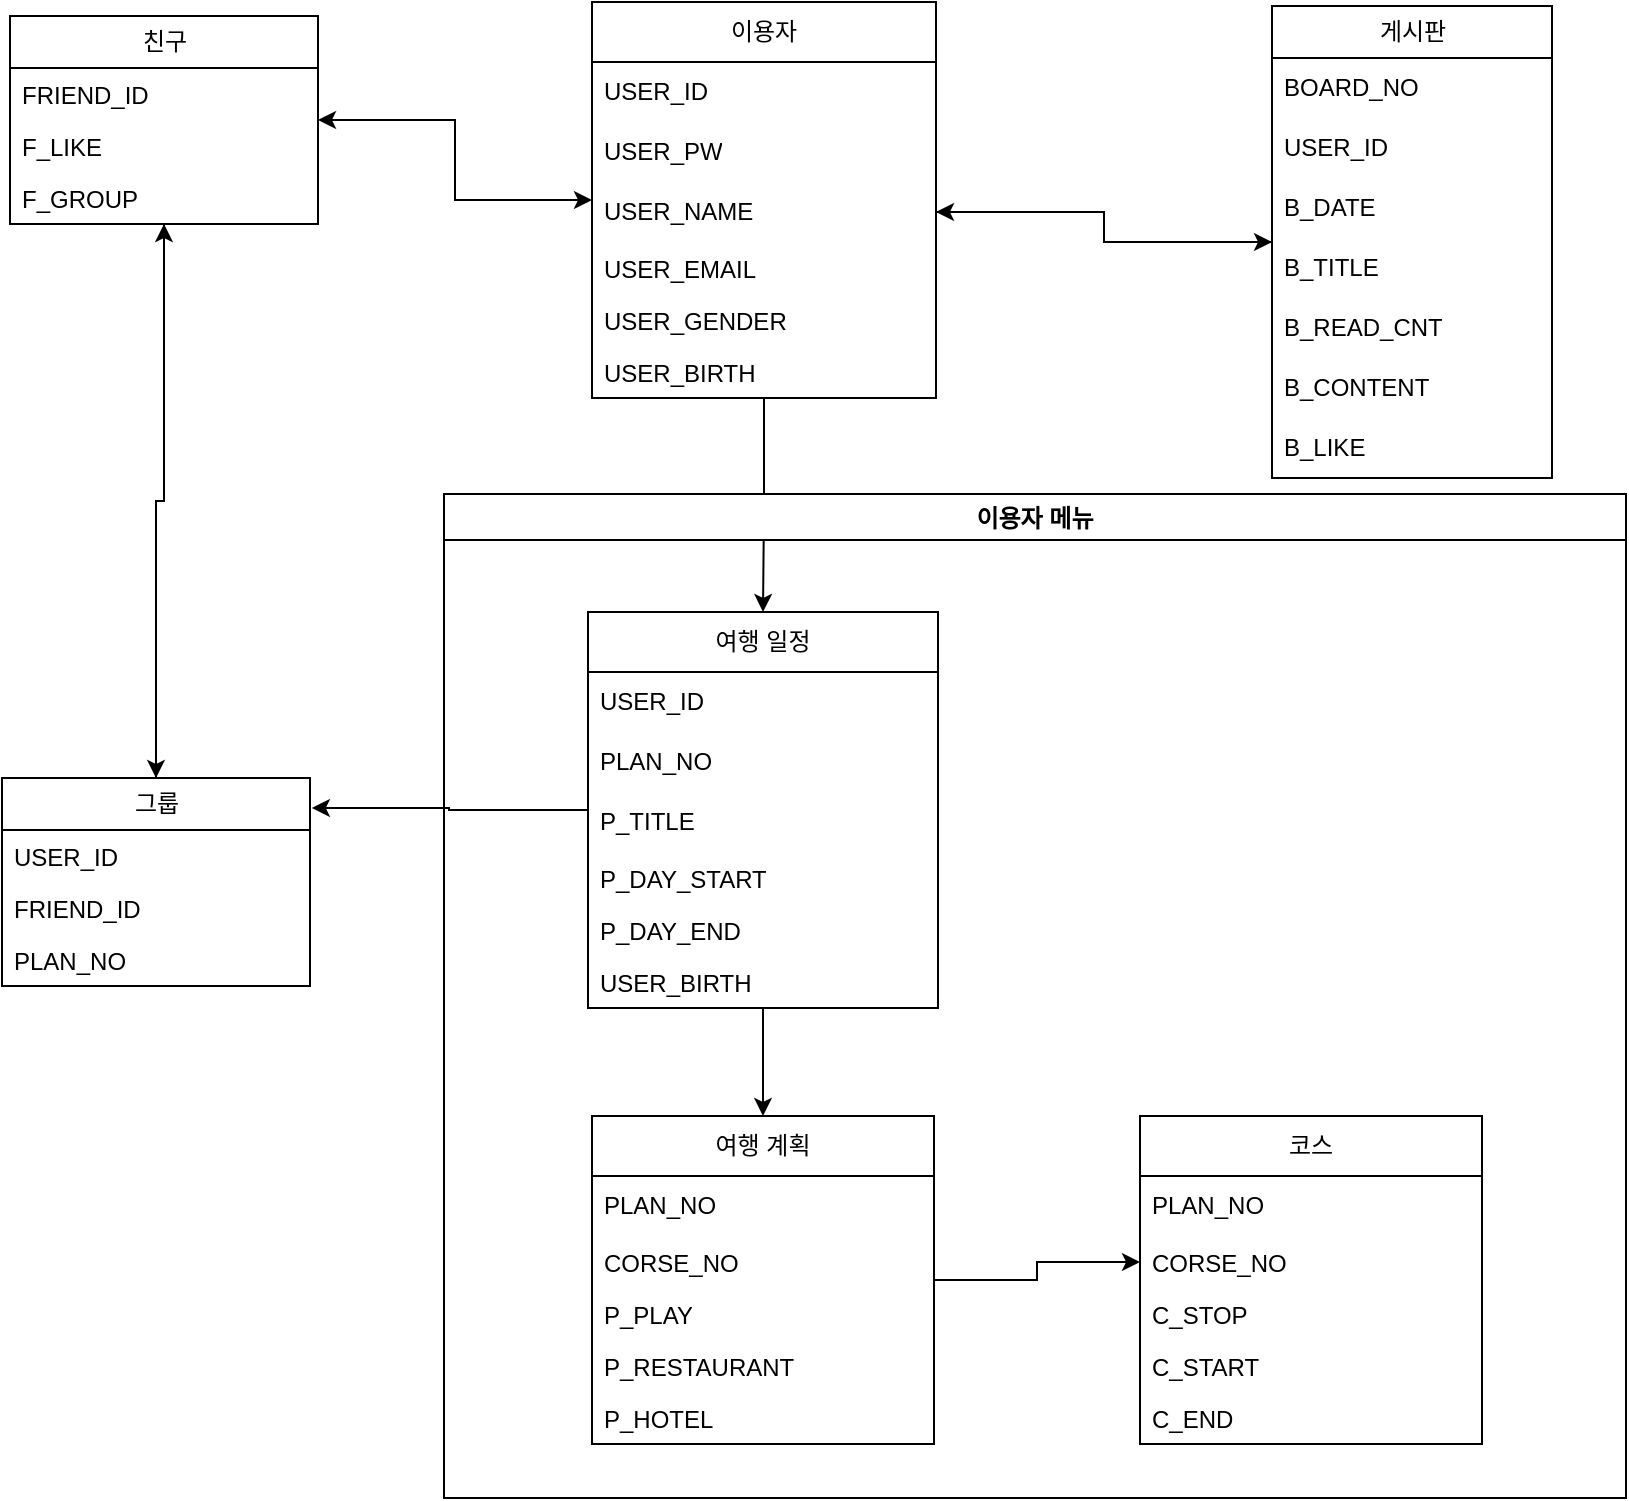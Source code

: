 <mxfile version="21.3.2" type="device">
  <diagram name="페이지-1" id="5GcX1QAPlQdKhKyqciT8">
    <mxGraphModel dx="3514" dy="1131" grid="0" gridSize="10" guides="1" tooltips="1" connect="1" arrows="1" fold="1" page="0" pageScale="1" pageWidth="827" pageHeight="1169" math="0" shadow="0">
      <root>
        <mxCell id="0" />
        <mxCell id="1" parent="0" />
        <mxCell id="u2NuUtkXynnGoaU27qyS-22" value="" style="edgeStyle=orthogonalEdgeStyle;rounded=0;orthogonalLoop=1;jettySize=auto;html=1;" edge="1" parent="1" source="NpbJw52VbEhpcGnIoGUY-5" target="u2NuUtkXynnGoaU27qyS-15">
          <mxGeometry relative="1" as="geometry" />
        </mxCell>
        <mxCell id="NpbJw52VbEhpcGnIoGUY-5" value="이용자" style="swimlane;fontStyle=0;childLayout=stackLayout;horizontal=1;startSize=30;horizontalStack=0;resizeParent=1;resizeParentMax=0;resizeLast=0;collapsible=1;marginBottom=0;whiteSpace=wrap;html=1;" parent="1" vertex="1">
          <mxGeometry x="-678" y="50" width="172" height="198" as="geometry" />
        </mxCell>
        <mxCell id="NpbJw52VbEhpcGnIoGUY-6" value="USER_ID" style="text;strokeColor=none;fillColor=none;align=left;verticalAlign=middle;spacingLeft=4;spacingRight=4;overflow=hidden;points=[[0,0.5],[1,0.5]];portConstraint=eastwest;rotatable=0;whiteSpace=wrap;html=1;" parent="NpbJw52VbEhpcGnIoGUY-5" vertex="1">
          <mxGeometry y="30" width="172" height="30" as="geometry" />
        </mxCell>
        <mxCell id="NpbJw52VbEhpcGnIoGUY-7" value="USER_PW" style="text;strokeColor=none;fillColor=none;align=left;verticalAlign=middle;spacingLeft=4;spacingRight=4;overflow=hidden;points=[[0,0.5],[1,0.5]];portConstraint=eastwest;rotatable=0;whiteSpace=wrap;html=1;" parent="NpbJw52VbEhpcGnIoGUY-5" vertex="1">
          <mxGeometry y="60" width="172" height="30" as="geometry" />
        </mxCell>
        <mxCell id="NpbJw52VbEhpcGnIoGUY-8" value="USER_NAME" style="text;strokeColor=none;fillColor=none;align=left;verticalAlign=middle;spacingLeft=4;spacingRight=4;overflow=hidden;points=[[0,0.5],[1,0.5]];portConstraint=eastwest;rotatable=0;whiteSpace=wrap;html=1;" parent="NpbJw52VbEhpcGnIoGUY-5" vertex="1">
          <mxGeometry y="90" width="172" height="30" as="geometry" />
        </mxCell>
        <mxCell id="u2NuUtkXynnGoaU27qyS-10" value="USER_EMAIL" style="text;strokeColor=none;fillColor=none;align=left;verticalAlign=top;spacingLeft=4;spacingRight=4;overflow=hidden;rotatable=0;points=[[0,0.5],[1,0.5]];portConstraint=eastwest;whiteSpace=wrap;html=1;" vertex="1" parent="NpbJw52VbEhpcGnIoGUY-5">
          <mxGeometry y="120" width="172" height="26" as="geometry" />
        </mxCell>
        <mxCell id="u2NuUtkXynnGoaU27qyS-9" value="USER_GENDER" style="text;strokeColor=none;fillColor=none;align=left;verticalAlign=top;spacingLeft=4;spacingRight=4;overflow=hidden;rotatable=0;points=[[0,0.5],[1,0.5]];portConstraint=eastwest;whiteSpace=wrap;html=1;" vertex="1" parent="NpbJw52VbEhpcGnIoGUY-5">
          <mxGeometry y="146" width="172" height="26" as="geometry" />
        </mxCell>
        <mxCell id="u2NuUtkXynnGoaU27qyS-14" value="USER_BIRTH" style="text;strokeColor=none;fillColor=none;align=left;verticalAlign=top;spacingLeft=4;spacingRight=4;overflow=hidden;rotatable=0;points=[[0,0.5],[1,0.5]];portConstraint=eastwest;whiteSpace=wrap;html=1;" vertex="1" parent="NpbJw52VbEhpcGnIoGUY-5">
          <mxGeometry y="172" width="172" height="26" as="geometry" />
        </mxCell>
        <mxCell id="u2NuUtkXynnGoaU27qyS-62" style="edgeStyle=orthogonalEdgeStyle;rounded=0;orthogonalLoop=1;jettySize=auto;html=1;entryX=1;entryY=0.5;entryDx=0;entryDy=0;" edge="1" parent="1" source="u2NuUtkXynnGoaU27qyS-7" target="NpbJw52VbEhpcGnIoGUY-8">
          <mxGeometry relative="1" as="geometry" />
        </mxCell>
        <mxCell id="u2NuUtkXynnGoaU27qyS-7" value="게시판" style="swimlane;fontStyle=0;childLayout=stackLayout;horizontal=1;startSize=26;fillColor=none;horizontalStack=0;resizeParent=1;resizeParentMax=0;resizeLast=0;collapsible=1;marginBottom=0;html=1;" vertex="1" parent="1">
          <mxGeometry x="-338" y="52" width="140" height="236" as="geometry" />
        </mxCell>
        <mxCell id="u2NuUtkXynnGoaU27qyS-35" value="BOARD_NO" style="text;strokeColor=none;fillColor=none;align=left;verticalAlign=middle;spacingLeft=4;spacingRight=4;overflow=hidden;points=[[0,0.5],[1,0.5]];portConstraint=eastwest;rotatable=0;whiteSpace=wrap;html=1;" vertex="1" parent="u2NuUtkXynnGoaU27qyS-7">
          <mxGeometry y="26" width="140" height="30" as="geometry" />
        </mxCell>
        <mxCell id="u2NuUtkXynnGoaU27qyS-33" value="USER_ID" style="text;strokeColor=none;fillColor=none;align=left;verticalAlign=middle;spacingLeft=4;spacingRight=4;overflow=hidden;points=[[0,0.5],[1,0.5]];portConstraint=eastwest;rotatable=0;whiteSpace=wrap;html=1;" vertex="1" parent="u2NuUtkXynnGoaU27qyS-7">
          <mxGeometry y="56" width="140" height="30" as="geometry" />
        </mxCell>
        <mxCell id="u2NuUtkXynnGoaU27qyS-34" value="B_DATE" style="text;strokeColor=none;fillColor=none;align=left;verticalAlign=middle;spacingLeft=4;spacingRight=4;overflow=hidden;points=[[0,0.5],[1,0.5]];portConstraint=eastwest;rotatable=0;whiteSpace=wrap;html=1;" vertex="1" parent="u2NuUtkXynnGoaU27qyS-7">
          <mxGeometry y="86" width="140" height="30" as="geometry" />
        </mxCell>
        <mxCell id="u2NuUtkXynnGoaU27qyS-31" value="B_TITLE" style="text;strokeColor=none;fillColor=none;align=left;verticalAlign=middle;spacingLeft=4;spacingRight=4;overflow=hidden;points=[[0,0.5],[1,0.5]];portConstraint=eastwest;rotatable=0;whiteSpace=wrap;html=1;" vertex="1" parent="u2NuUtkXynnGoaU27qyS-7">
          <mxGeometry y="116" width="140" height="30" as="geometry" />
        </mxCell>
        <mxCell id="u2NuUtkXynnGoaU27qyS-32" value="B_READ_CNT" style="text;strokeColor=none;fillColor=none;align=left;verticalAlign=middle;spacingLeft=4;spacingRight=4;overflow=hidden;points=[[0,0.5],[1,0.5]];portConstraint=eastwest;rotatable=0;whiteSpace=wrap;html=1;" vertex="1" parent="u2NuUtkXynnGoaU27qyS-7">
          <mxGeometry y="146" width="140" height="30" as="geometry" />
        </mxCell>
        <mxCell id="u2NuUtkXynnGoaU27qyS-36" value="B_CONTENT" style="text;strokeColor=none;fillColor=none;align=left;verticalAlign=middle;spacingLeft=4;spacingRight=4;overflow=hidden;points=[[0,0.5],[1,0.5]];portConstraint=eastwest;rotatable=0;whiteSpace=wrap;html=1;" vertex="1" parent="u2NuUtkXynnGoaU27qyS-7">
          <mxGeometry y="176" width="140" height="30" as="geometry" />
        </mxCell>
        <mxCell id="u2NuUtkXynnGoaU27qyS-50" value="B_LIKE" style="text;strokeColor=none;fillColor=none;align=left;verticalAlign=middle;spacingLeft=4;spacingRight=4;overflow=hidden;points=[[0,0.5],[1,0.5]];portConstraint=eastwest;rotatable=0;whiteSpace=wrap;html=1;" vertex="1" parent="u2NuUtkXynnGoaU27qyS-7">
          <mxGeometry y="206" width="140" height="30" as="geometry" />
        </mxCell>
        <mxCell id="u2NuUtkXynnGoaU27qyS-38" style="edgeStyle=orthogonalEdgeStyle;rounded=0;orthogonalLoop=1;jettySize=auto;html=1;exitX=1;exitY=0.5;exitDx=0;exitDy=0;" edge="1" parent="1" source="NpbJw52VbEhpcGnIoGUY-8" target="u2NuUtkXynnGoaU27qyS-7">
          <mxGeometry relative="1" as="geometry" />
        </mxCell>
        <mxCell id="u2NuUtkXynnGoaU27qyS-39" value="이용자 메뉴" style="swimlane;" vertex="1" parent="1">
          <mxGeometry x="-752" y="296" width="591" height="502" as="geometry" />
        </mxCell>
        <mxCell id="u2NuUtkXynnGoaU27qyS-15" value="여행 일정" style="swimlane;fontStyle=0;childLayout=stackLayout;horizontal=1;startSize=30;horizontalStack=0;resizeParent=1;resizeParentMax=0;resizeLast=0;collapsible=1;marginBottom=0;whiteSpace=wrap;html=1;" vertex="1" parent="u2NuUtkXynnGoaU27qyS-39">
          <mxGeometry x="72" y="59" width="175" height="198" as="geometry" />
        </mxCell>
        <mxCell id="u2NuUtkXynnGoaU27qyS-16" value="USER_ID" style="text;strokeColor=none;fillColor=none;align=left;verticalAlign=middle;spacingLeft=4;spacingRight=4;overflow=hidden;points=[[0,0.5],[1,0.5]];portConstraint=eastwest;rotatable=0;whiteSpace=wrap;html=1;" vertex="1" parent="u2NuUtkXynnGoaU27qyS-15">
          <mxGeometry y="30" width="175" height="30" as="geometry" />
        </mxCell>
        <mxCell id="u2NuUtkXynnGoaU27qyS-17" value="PLAN_NO" style="text;strokeColor=none;fillColor=none;align=left;verticalAlign=middle;spacingLeft=4;spacingRight=4;overflow=hidden;points=[[0,0.5],[1,0.5]];portConstraint=eastwest;rotatable=0;whiteSpace=wrap;html=1;" vertex="1" parent="u2NuUtkXynnGoaU27qyS-15">
          <mxGeometry y="60" width="175" height="30" as="geometry" />
        </mxCell>
        <mxCell id="u2NuUtkXynnGoaU27qyS-18" value="P_TITLE" style="text;strokeColor=none;fillColor=none;align=left;verticalAlign=middle;spacingLeft=4;spacingRight=4;overflow=hidden;points=[[0,0.5],[1,0.5]];portConstraint=eastwest;rotatable=0;whiteSpace=wrap;html=1;" vertex="1" parent="u2NuUtkXynnGoaU27qyS-15">
          <mxGeometry y="90" width="175" height="30" as="geometry" />
        </mxCell>
        <mxCell id="u2NuUtkXynnGoaU27qyS-19" value="P_DAY_START" style="text;strokeColor=none;fillColor=none;align=left;verticalAlign=top;spacingLeft=4;spacingRight=4;overflow=hidden;rotatable=0;points=[[0,0.5],[1,0.5]];portConstraint=eastwest;whiteSpace=wrap;html=1;" vertex="1" parent="u2NuUtkXynnGoaU27qyS-15">
          <mxGeometry y="120" width="175" height="26" as="geometry" />
        </mxCell>
        <mxCell id="u2NuUtkXynnGoaU27qyS-20" value="P_DAY_END" style="text;strokeColor=none;fillColor=none;align=left;verticalAlign=top;spacingLeft=4;spacingRight=4;overflow=hidden;rotatable=0;points=[[0,0.5],[1,0.5]];portConstraint=eastwest;whiteSpace=wrap;html=1;" vertex="1" parent="u2NuUtkXynnGoaU27qyS-15">
          <mxGeometry y="146" width="175" height="26" as="geometry" />
        </mxCell>
        <mxCell id="u2NuUtkXynnGoaU27qyS-21" value="USER_BIRTH" style="text;strokeColor=none;fillColor=none;align=left;verticalAlign=top;spacingLeft=4;spacingRight=4;overflow=hidden;rotatable=0;points=[[0,0.5],[1,0.5]];portConstraint=eastwest;whiteSpace=wrap;html=1;" vertex="1" parent="u2NuUtkXynnGoaU27qyS-15">
          <mxGeometry y="172" width="175" height="26" as="geometry" />
        </mxCell>
        <mxCell id="u2NuUtkXynnGoaU27qyS-45" style="edgeStyle=orthogonalEdgeStyle;rounded=0;orthogonalLoop=1;jettySize=auto;html=1;entryX=0;entryY=0.5;entryDx=0;entryDy=0;" edge="1" parent="u2NuUtkXynnGoaU27qyS-39" source="u2NuUtkXynnGoaU27qyS-23" target="u2NuUtkXynnGoaU27qyS-42">
          <mxGeometry relative="1" as="geometry" />
        </mxCell>
        <mxCell id="u2NuUtkXynnGoaU27qyS-23" value="여행 계획" style="swimlane;fontStyle=0;childLayout=stackLayout;horizontal=1;startSize=30;horizontalStack=0;resizeParent=1;resizeParentMax=0;resizeLast=0;collapsible=1;marginBottom=0;whiteSpace=wrap;html=1;" vertex="1" parent="u2NuUtkXynnGoaU27qyS-39">
          <mxGeometry x="74" y="311" width="171" height="164" as="geometry" />
        </mxCell>
        <mxCell id="u2NuUtkXynnGoaU27qyS-25" value="PLAN_NO" style="text;strokeColor=none;fillColor=none;align=left;verticalAlign=middle;spacingLeft=4;spacingRight=4;overflow=hidden;points=[[0,0.5],[1,0.5]];portConstraint=eastwest;rotatable=0;whiteSpace=wrap;html=1;" vertex="1" parent="u2NuUtkXynnGoaU27qyS-23">
          <mxGeometry y="30" width="171" height="30" as="geometry" />
        </mxCell>
        <mxCell id="u2NuUtkXynnGoaU27qyS-46" value="CORSE_NO" style="text;strokeColor=none;fillColor=none;align=left;verticalAlign=top;spacingLeft=4;spacingRight=4;overflow=hidden;rotatable=0;points=[[0,0.5],[1,0.5]];portConstraint=eastwest;whiteSpace=wrap;html=1;" vertex="1" parent="u2NuUtkXynnGoaU27qyS-23">
          <mxGeometry y="60" width="171" height="26" as="geometry" />
        </mxCell>
        <mxCell id="u2NuUtkXynnGoaU27qyS-27" value="P_PLAY" style="text;strokeColor=none;fillColor=none;align=left;verticalAlign=top;spacingLeft=4;spacingRight=4;overflow=hidden;rotatable=0;points=[[0,0.5],[1,0.5]];portConstraint=eastwest;whiteSpace=wrap;html=1;" vertex="1" parent="u2NuUtkXynnGoaU27qyS-23">
          <mxGeometry y="86" width="171" height="26" as="geometry" />
        </mxCell>
        <mxCell id="u2NuUtkXynnGoaU27qyS-28" value="P_RESTAURANT" style="text;strokeColor=none;fillColor=none;align=left;verticalAlign=top;spacingLeft=4;spacingRight=4;overflow=hidden;rotatable=0;points=[[0,0.5],[1,0.5]];portConstraint=eastwest;whiteSpace=wrap;html=1;" vertex="1" parent="u2NuUtkXynnGoaU27qyS-23">
          <mxGeometry y="112" width="171" height="26" as="geometry" />
        </mxCell>
        <mxCell id="u2NuUtkXynnGoaU27qyS-29" value="P_HOTEL" style="text;strokeColor=none;fillColor=none;align=left;verticalAlign=top;spacingLeft=4;spacingRight=4;overflow=hidden;rotatable=0;points=[[0,0.5],[1,0.5]];portConstraint=eastwest;whiteSpace=wrap;html=1;" vertex="1" parent="u2NuUtkXynnGoaU27qyS-23">
          <mxGeometry y="138" width="171" height="26" as="geometry" />
        </mxCell>
        <mxCell id="u2NuUtkXynnGoaU27qyS-30" value="" style="edgeStyle=orthogonalEdgeStyle;rounded=0;orthogonalLoop=1;jettySize=auto;html=1;" edge="1" parent="u2NuUtkXynnGoaU27qyS-39" source="u2NuUtkXynnGoaU27qyS-15" target="u2NuUtkXynnGoaU27qyS-23">
          <mxGeometry relative="1" as="geometry" />
        </mxCell>
        <mxCell id="u2NuUtkXynnGoaU27qyS-40" value="코스" style="swimlane;fontStyle=0;childLayout=stackLayout;horizontal=1;startSize=30;horizontalStack=0;resizeParent=1;resizeParentMax=0;resizeLast=0;collapsible=1;marginBottom=0;whiteSpace=wrap;html=1;" vertex="1" parent="u2NuUtkXynnGoaU27qyS-39">
          <mxGeometry x="348" y="311" width="171" height="164" as="geometry" />
        </mxCell>
        <mxCell id="u2NuUtkXynnGoaU27qyS-41" value="PLAN_NO" style="text;strokeColor=none;fillColor=none;align=left;verticalAlign=middle;spacingLeft=4;spacingRight=4;overflow=hidden;points=[[0,0.5],[1,0.5]];portConstraint=eastwest;rotatable=0;whiteSpace=wrap;html=1;" vertex="1" parent="u2NuUtkXynnGoaU27qyS-40">
          <mxGeometry y="30" width="171" height="30" as="geometry" />
        </mxCell>
        <mxCell id="u2NuUtkXynnGoaU27qyS-42" value="CORSE_NO" style="text;strokeColor=none;fillColor=none;align=left;verticalAlign=top;spacingLeft=4;spacingRight=4;overflow=hidden;rotatable=0;points=[[0,0.5],[1,0.5]];portConstraint=eastwest;whiteSpace=wrap;html=1;" vertex="1" parent="u2NuUtkXynnGoaU27qyS-40">
          <mxGeometry y="60" width="171" height="26" as="geometry" />
        </mxCell>
        <mxCell id="u2NuUtkXynnGoaU27qyS-43" value="C_STOP" style="text;strokeColor=none;fillColor=none;align=left;verticalAlign=top;spacingLeft=4;spacingRight=4;overflow=hidden;rotatable=0;points=[[0,0.5],[1,0.5]];portConstraint=eastwest;whiteSpace=wrap;html=1;" vertex="1" parent="u2NuUtkXynnGoaU27qyS-40">
          <mxGeometry y="86" width="171" height="26" as="geometry" />
        </mxCell>
        <mxCell id="u2NuUtkXynnGoaU27qyS-44" value="C_START&lt;br&gt;" style="text;strokeColor=none;fillColor=none;align=left;verticalAlign=top;spacingLeft=4;spacingRight=4;overflow=hidden;rotatable=0;points=[[0,0.5],[1,0.5]];portConstraint=eastwest;whiteSpace=wrap;html=1;" vertex="1" parent="u2NuUtkXynnGoaU27qyS-40">
          <mxGeometry y="112" width="171" height="26" as="geometry" />
        </mxCell>
        <mxCell id="u2NuUtkXynnGoaU27qyS-49" value="C_END" style="text;strokeColor=none;fillColor=none;align=left;verticalAlign=top;spacingLeft=4;spacingRight=4;overflow=hidden;rotatable=0;points=[[0,0.5],[1,0.5]];portConstraint=eastwest;whiteSpace=wrap;html=1;" vertex="1" parent="u2NuUtkXynnGoaU27qyS-40">
          <mxGeometry y="138" width="171" height="26" as="geometry" />
        </mxCell>
        <mxCell id="u2NuUtkXynnGoaU27qyS-63" style="edgeStyle=orthogonalEdgeStyle;rounded=0;orthogonalLoop=1;jettySize=auto;html=1;entryX=0.5;entryY=0;entryDx=0;entryDy=0;" edge="1" parent="1" source="u2NuUtkXynnGoaU27qyS-51" target="u2NuUtkXynnGoaU27qyS-55">
          <mxGeometry relative="1" as="geometry" />
        </mxCell>
        <mxCell id="u2NuUtkXynnGoaU27qyS-51" value="친구" style="swimlane;fontStyle=0;childLayout=stackLayout;horizontal=1;startSize=26;fillColor=none;horizontalStack=0;resizeParent=1;resizeParentMax=0;resizeLast=0;collapsible=1;marginBottom=0;html=1;" vertex="1" parent="1">
          <mxGeometry x="-969" y="57" width="154" height="104" as="geometry" />
        </mxCell>
        <mxCell id="u2NuUtkXynnGoaU27qyS-52" value="FRIEND_ID" style="text;strokeColor=none;fillColor=none;align=left;verticalAlign=top;spacingLeft=4;spacingRight=4;overflow=hidden;rotatable=0;points=[[0,0.5],[1,0.5]];portConstraint=eastwest;whiteSpace=wrap;html=1;" vertex="1" parent="u2NuUtkXynnGoaU27qyS-51">
          <mxGeometry y="26" width="154" height="26" as="geometry" />
        </mxCell>
        <mxCell id="u2NuUtkXynnGoaU27qyS-53" value="F_LIKE" style="text;strokeColor=none;fillColor=none;align=left;verticalAlign=top;spacingLeft=4;spacingRight=4;overflow=hidden;rotatable=0;points=[[0,0.5],[1,0.5]];portConstraint=eastwest;whiteSpace=wrap;html=1;" vertex="1" parent="u2NuUtkXynnGoaU27qyS-51">
          <mxGeometry y="52" width="154" height="26" as="geometry" />
        </mxCell>
        <mxCell id="u2NuUtkXynnGoaU27qyS-54" value="F_GROUP" style="text;strokeColor=none;fillColor=none;align=left;verticalAlign=top;spacingLeft=4;spacingRight=4;overflow=hidden;rotatable=0;points=[[0,0.5],[1,0.5]];portConstraint=eastwest;whiteSpace=wrap;html=1;" vertex="1" parent="u2NuUtkXynnGoaU27qyS-51">
          <mxGeometry y="78" width="154" height="26" as="geometry" />
        </mxCell>
        <mxCell id="u2NuUtkXynnGoaU27qyS-64" style="edgeStyle=orthogonalEdgeStyle;rounded=0;orthogonalLoop=1;jettySize=auto;html=1;" edge="1" parent="1" source="u2NuUtkXynnGoaU27qyS-55" target="u2NuUtkXynnGoaU27qyS-51">
          <mxGeometry relative="1" as="geometry" />
        </mxCell>
        <mxCell id="u2NuUtkXynnGoaU27qyS-55" value="그룹" style="swimlane;fontStyle=0;childLayout=stackLayout;horizontal=1;startSize=26;fillColor=none;horizontalStack=0;resizeParent=1;resizeParentMax=0;resizeLast=0;collapsible=1;marginBottom=0;html=1;" vertex="1" parent="1">
          <mxGeometry x="-973" y="438" width="154" height="104" as="geometry" />
        </mxCell>
        <mxCell id="u2NuUtkXynnGoaU27qyS-56" value="USER_ID" style="text;strokeColor=none;fillColor=none;align=left;verticalAlign=top;spacingLeft=4;spacingRight=4;overflow=hidden;rotatable=0;points=[[0,0.5],[1,0.5]];portConstraint=eastwest;whiteSpace=wrap;html=1;" vertex="1" parent="u2NuUtkXynnGoaU27qyS-55">
          <mxGeometry y="26" width="154" height="26" as="geometry" />
        </mxCell>
        <mxCell id="u2NuUtkXynnGoaU27qyS-58" value="FRIEND_ID" style="text;strokeColor=none;fillColor=none;align=left;verticalAlign=top;spacingLeft=4;spacingRight=4;overflow=hidden;rotatable=0;points=[[0,0.5],[1,0.5]];portConstraint=eastwest;whiteSpace=wrap;html=1;" vertex="1" parent="u2NuUtkXynnGoaU27qyS-55">
          <mxGeometry y="52" width="154" height="26" as="geometry" />
        </mxCell>
        <mxCell id="u2NuUtkXynnGoaU27qyS-57" value="PLAN_NO" style="text;strokeColor=none;fillColor=none;align=left;verticalAlign=top;spacingLeft=4;spacingRight=4;overflow=hidden;rotatable=0;points=[[0,0.5],[1,0.5]];portConstraint=eastwest;whiteSpace=wrap;html=1;" vertex="1" parent="u2NuUtkXynnGoaU27qyS-55">
          <mxGeometry y="78" width="154" height="26" as="geometry" />
        </mxCell>
        <mxCell id="u2NuUtkXynnGoaU27qyS-59" style="edgeStyle=orthogonalEdgeStyle;rounded=0;orthogonalLoop=1;jettySize=auto;html=1;entryX=1.006;entryY=0.144;entryDx=0;entryDy=0;entryPerimeter=0;" edge="1" parent="1" source="u2NuUtkXynnGoaU27qyS-15" target="u2NuUtkXynnGoaU27qyS-55">
          <mxGeometry relative="1" as="geometry" />
        </mxCell>
        <mxCell id="u2NuUtkXynnGoaU27qyS-61" value="" style="endArrow=classic;startArrow=classic;html=1;rounded=0;edgeStyle=orthogonalEdgeStyle;" edge="1" parent="1" source="u2NuUtkXynnGoaU27qyS-51" target="NpbJw52VbEhpcGnIoGUY-5">
          <mxGeometry width="50" height="50" relative="1" as="geometry">
            <mxPoint x="-698" y="116" as="sourcePoint" />
            <mxPoint x="-685" y="137" as="targetPoint" />
          </mxGeometry>
        </mxCell>
      </root>
    </mxGraphModel>
  </diagram>
</mxfile>
